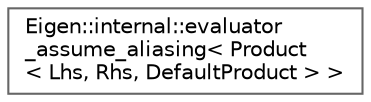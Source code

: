 digraph "类继承关系图"
{
 // LATEX_PDF_SIZE
  bgcolor="transparent";
  edge [fontname=Helvetica,fontsize=10,labelfontname=Helvetica,labelfontsize=10];
  node [fontname=Helvetica,fontsize=10,shape=box,height=0.2,width=0.4];
  rankdir="LR";
  Node0 [id="Node000000",label="Eigen::internal::evaluator\l_assume_aliasing\< Product\l\< Lhs, Rhs, DefaultProduct \> \>",height=0.2,width=0.4,color="grey40", fillcolor="white", style="filled",URL="$struct_eigen_1_1internal_1_1evaluator__assume__aliasing_3_01_product_3_01_lhs_00_01_rhs_00_01_default_product_01_4_01_4.html",tooltip=" "];
}
